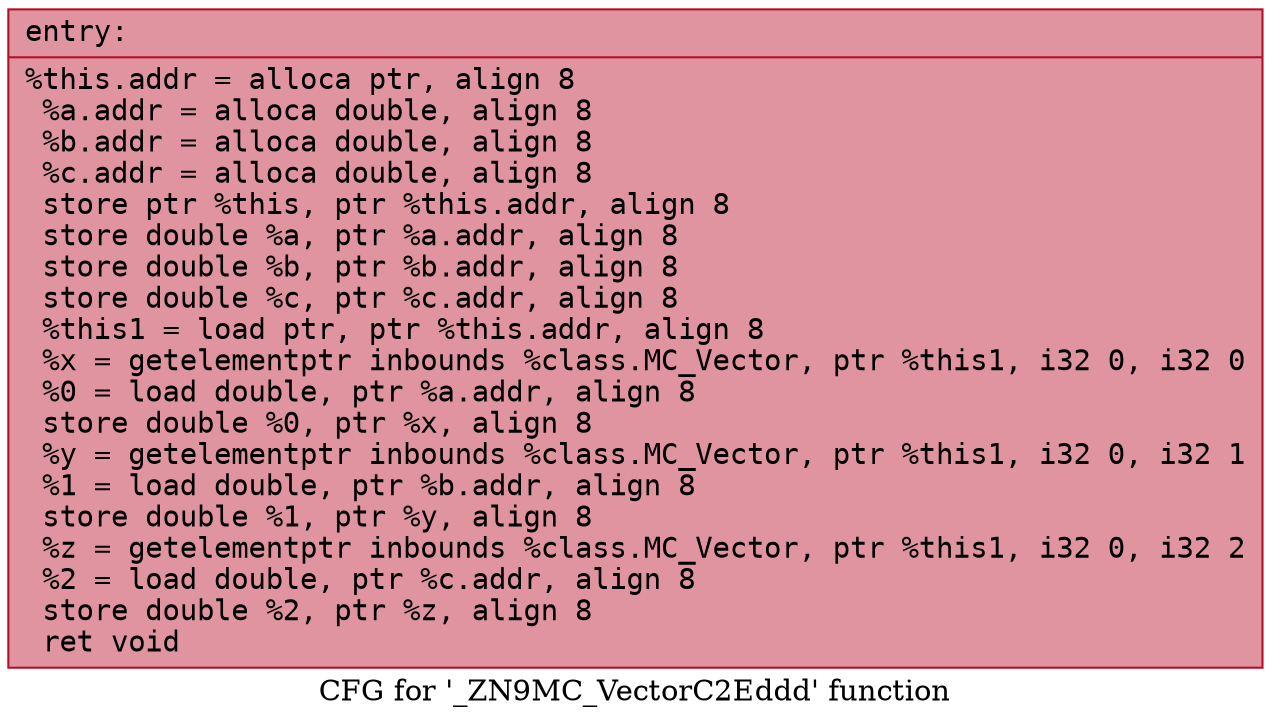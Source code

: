 digraph "CFG for '_ZN9MC_VectorC2Eddd' function" {
	label="CFG for '_ZN9MC_VectorC2Eddd' function";

	Node0x5579e71b6bb0 [shape=record,color="#b70d28ff", style=filled, fillcolor="#b70d2870" fontname="Courier",label="{entry:\l|  %this.addr = alloca ptr, align 8\l  %a.addr = alloca double, align 8\l  %b.addr = alloca double, align 8\l  %c.addr = alloca double, align 8\l  store ptr %this, ptr %this.addr, align 8\l  store double %a, ptr %a.addr, align 8\l  store double %b, ptr %b.addr, align 8\l  store double %c, ptr %c.addr, align 8\l  %this1 = load ptr, ptr %this.addr, align 8\l  %x = getelementptr inbounds %class.MC_Vector, ptr %this1, i32 0, i32 0\l  %0 = load double, ptr %a.addr, align 8\l  store double %0, ptr %x, align 8\l  %y = getelementptr inbounds %class.MC_Vector, ptr %this1, i32 0, i32 1\l  %1 = load double, ptr %b.addr, align 8\l  store double %1, ptr %y, align 8\l  %z = getelementptr inbounds %class.MC_Vector, ptr %this1, i32 0, i32 2\l  %2 = load double, ptr %c.addr, align 8\l  store double %2, ptr %z, align 8\l  ret void\l}"];
}
